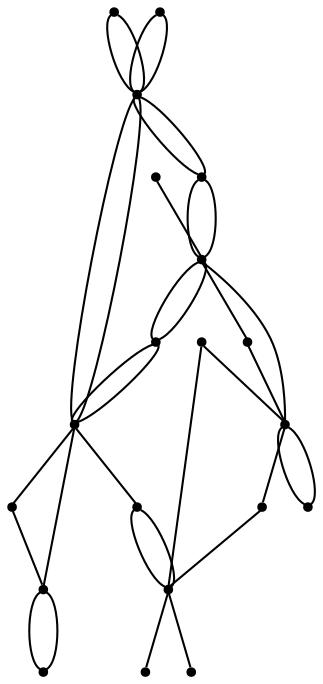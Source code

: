 graph {
  node [shape=point,comment="{\"directed\":false,\"doi\":\"10.1007/978-3-031-49272-3_12\",\"figure\":\"5\"}"]

  v0 [pos="1422.005656208855,2006.3031291898317"]
  v1 [pos="1493.1055511299496,1938.6056945662162"]
  v2 [pos="1360.2771361401976,1887.2668793798384"]
  v3 [pos="1439.9471600565273,2034.6803209819686"]
  v4 [pos="1395.7671356199603,1960.5682607800513"]
  v5 [pos="1369.311905703551,1908.5543992246335"]
  v6 [pos="1561.8154753718688,2078.671044058628"]
  v7 [pos="1465.893936985024,2069.1489223865224"]
  v8 [pos="1401.1356831667324,2045.6359623737098"]
  v9 [pos="1343.9911249530815,2014.0240356233705"]
  v10 [pos="1294.0738037355122,1976.576893855647"]
  v11 [pos="1410.595604890814,2026.2747982398132"]
  v12 [pos="1246.9777734343636,2039.1872220274174"]
  v13 [pos="1239.6121362471622,2029.54193109977"]
  v14 [pos="1430.3206366780769,2059.999615038238"]
  v15 [pos="1270.268017036695,1956.5771508633209"]
  v16 [pos="1472.3011695406824,1869.010105349323"]
  v17 [pos="1332.9238470006408,1937.9337957852754"]
  v18 [pos="1269.3033171518,2006.8115759463171"]
  v19 [pos="1241.2602844454743,2049.4418414998395"]

  v19 -- v12 [id="-3",pos="1241.2602844454743,2049.4418414998395 1240.0616017904388,2043.8880215764161 1242.099222833581,2040.5364882756855 1246.9777734343636,2039.1872220274174"]
  v12 -- v18 [id="-4",pos="1246.9777734343636,2039.1872220274174 1251.3065307032307,2025.7119523618758 1258.647357687181,2014.7523316443285 1269.3033171518,2006.8115759463171"]
  v18 -- v10 [id="-5",pos="1269.3033171518,2006.8115759463171 1274.08525307377,1993.4224551087227 1282.2017956101472,1983.1106180246836 1294.0738037355122,1976.576893855647"]
  v10 -- v5 [id="-6",pos="1294.0738037355122,1976.576893855647 1314.359470278993,1945.653660703516 1339.8839852274132,1922.95846741361 1369.311905703551,1908.5543992246335"]
  v5 -- v16 [id="-7",pos="1369.311905703551,1908.5543992246335 1399.4672334360775,1884.363887667399 1434.2266634456864,1870.5665650792203 1472.3011695406824,1869.010105349323"]
  v19 -- v12 [id="-10",pos="1241.2602844454743,2049.4418414998395 1246.4933541875143,2047.8246336143798 1248.522606827259,2044.547042879074 1246.9777734343636,2039.1872220274174"]
  v12 -- v18 [id="-11",pos="1246.9777734343636,2039.1872220274174 1257.709533959305,2030.0204403105354 1265.0357388871669,2019.2769823121243 1269.3033171518,2006.8115759463171"]
  v18 -- v10 [id="-12",pos="1269.3033171518,2006.8115759463171 1280.4275177953768,1998.386150927558 1288.5117404272937,1988.2947200198648 1294.0738037355122,1976.576893855647"]
  v10 -- v17 [id="-13",pos="1294.0738037355122,1976.576893855647 1309.1475255801688,1964.674540677866 1321.945990175415,1951.8864617553131 1332.9238470006408,1937.9337957852754"]
  v17 -- v5 [id="-14",pos="1332.9238470006408,1937.9337957852754 1347.1412871493499,1930.1273645717142 1359.4543135701758,1920.904936186559 1369.311905703551,1908.5543992246335"]
  v5 -- v16 [id="-15",pos="1369.311905703551,1908.5543992246335 1403.4956035305402,1892.6751676606905 1437.0939120825942,1879.2778844552627 1472.3011695406824,1869.010105349323"]
  v13 -- v12 [id="-18",pos="1239.6121362471622,2029.54193109977 1239.9957656728363,2035.0527487416746 1242.5075860094973,2038.3922067568778 1246.9777734343636,2039.1872220274174"]
  v12 -- v8 [id="-19",pos="1246.9777734343636,2039.1872220274174 1336.8231637506597,2160.9901939675474 1372.8926871353897,2105.1017289721344 1401.1356831667324,2045.6359623737098"]
  v8 -- v11 [id="-20",pos="1401.1356831667324,2045.6359623737098 1406.6774764306715,2040.3619955102613 1409.960425404638,2033.9106599217612 1410.595604890814,2026.2747982398132"]
  v11 -- v0 [id="-21",pos="1410.595604890814,2026.2747982398132 1415.309442664168,2023.7230166977506 1417.3763507440935,2019.8652862061651 1419.4594487873956,2016.1451920644456 1421.100575136517,2013.2150727642704 1422.7517400513395,2010.370354537174 1422.005656208855,2006.3031291898317"]
  v10 -- v9 [id="-23",pos="1294.0738037355122,1976.576893855647 1308.2211275393502,1993.6580481171823 1324.8782425330455,2006.3814925726865 1343.9911249530815,2014.0240356233705"]
  v8 -- v14 [id="-24",pos="1401.1356831667324,2045.6359623737098 1409.2050285799567,2054.7902825811316 1419.2977619368837,2058.944164315677 1430.3206366780769,2059.999615038238"]
  v14 -- v7 [id="-25",pos="1430.3206366780769,2059.999615038238 1441.1758176144724,2066.8240326303753 1452.979762090495,2070.382409708977 1465.893936985024,2069.1489223865224"]
  v7 -- v6 [id="-26",pos="1465.893936985024,2069.1489223865224 1496.6964175063044,2081.026219308008 1529.0670543593906,2083.9899115547064 1561.8154753718688,2078.671044058628"]
  v15 -- v10 [id="-28",pos="1270.268017036695,1956.5771508633209 1276.2580842415668,1965.8154375240713 1283.9743456892481,1972.8053986105915 1294.0738037355122,1976.576893855647"]
  v9 -- v8 [id="-30",pos="1343.9911249530815,2014.0240356233705 1360.648213917337,2030.330532973737 1379.804844607731,2041.1621748893613 1401.1356831667324,2045.6359623737098"]
  v13 -- v12 [id="-36",pos="1239.6121362471622,2029.54193109977 1245.4893958784307,2030.704173725854 1248.039926236189,2033.982210021662 1246.9777734343636,2039.1872220274174"]
  v12 -- v8 [id="-37",pos="1246.9777734343636,2039.1872220274174 1333.669579544332,2141.3244046394507 1369.6596236652051,2097.6768053157384 1401.1356831667324,2045.6359623737098"]
  v11 -- v0 [id="-39",pos="1410.595604890814,2026.2747982398132 1412.1894486597357,2018.1128132972744 1415.8097292486168,2011.1311892826707 1422.005656208855,2006.3031291898317"]
  v10 -- v9 [id="-41",pos="1294.0738037355122,1976.576893855647 1313.442627847076,1986.7670634293772 1329.9254611362985,1999.2130985419005 1343.9911249530815,2014.0240356233705"]
  v9 -- v8 [id="-42",pos="1343.9911249530815,2014.0240356233705 1365.1307345921632,2022.519064333601 1383.8919756486407,2033.0297992033768 1401.1356831667324,2045.6359623737098"]
  v8 -- v7 [id="-43",pos="1401.1356831667324,2045.6359623737098 1424.0035218236542,2051.504848145765 1445.4022043094694,2059.033753753171 1465.893936985024,2069.1489223865224"]
  v7 -- v6 [id="-44",pos="1465.893936985024,2069.1489223865224 1498.0534636859509,2071.9627039482975 1529.5648290161284,2075.0334241631012 1561.8154753718688,2078.671044058628"]
  v2 -- v5 [id="-47",pos="1360.2771361401976,1887.2668793798384 1359.7800785308234,1896.4624503767618 1363.0275087210925,1903.4507884394434 1369.311905703551,1908.5543992246335"]
  v5 -- v4 [id="-48",pos="1369.311905703551,1908.5543992246335 1375.0450095361725,1928.861116823673 1383.7163961938686,1946.296052924051 1395.7671356199603,1960.5682607800513"]
  v4 -- v0 [id="-49",pos="1395.7671356199603,1960.5682607800513 1400.9769873602,1979.161001130083 1409.5622617395006,1994.5517049950358 1422.005656208855,2006.3031291898317"]
  v0 -- v3 [id="-50",pos="1422.005656208855,2006.3031291898317 1424.083393037879,2018.9214043734742 1430.0769612871347,2028.477591353944 1439.9471600565273,2034.6803209819686"]
  v2 -- v0 [id="-53",pos="1360.2771361401976,1887.2668793798384 1385.6709740419992,1931.6831609899805 1406.3629823804858,1971.0309979703943 1422.005656208855,2006.3031291898317"]
  v0 -- v1 [id="-56",pos="1422.005656208855,2006.3031291898317 1447.4226859528467,1969.360263104148 1472.0739792729928,1947.6088104886587 1493.1055511299496,1938.6056945662162"]
}